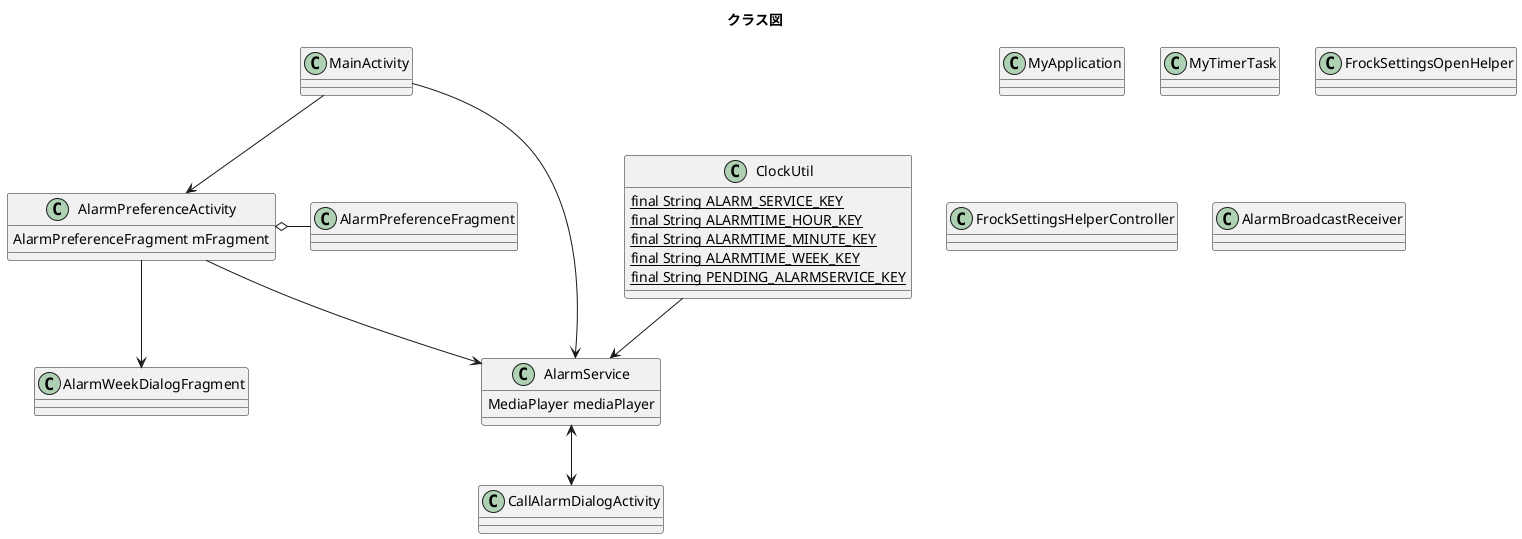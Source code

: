 @startuml
title クラス図

class MainActivity {
}
class AlarmPreferenceActivity {
    AlarmPreferenceFragment mFragment
}
class AlarmPreferenceFragment {
}

class AlarmWeekDialogFragment {
}
class CallAlarmDialogActivity {
}
class ClockUtil {
    final {static} String ALARM_SERVICE_KEY
    final {static} String ALARMTIME_HOUR_KEY
    final {static} String ALARMTIME_MINUTE_KEY
    final {static} String ALARMTIME_WEEK_KEY
    final {static} String PENDING_ALARMSERVICE_KEY
}

class MyApplication {
}

class AlarmService {
    MediaPlayer mediaPlayer
}

class MyTimerTask
class FrockSettingsOpenHelper
class FrockSettingsHelperController
class AlarmBroadcastReceiver

MainActivity --> AlarmPreferenceActivity
AlarmPreferenceActivity --> AlarmWeekDialogFragment
AlarmPreferenceActivity o- AlarmPreferenceFragment

MainActivity --> AlarmService
AlarmPreferenceActivity --> AlarmService
ClockUtil --> AlarmService
AlarmService <--> CallAlarmDialogActivity

@enduml
